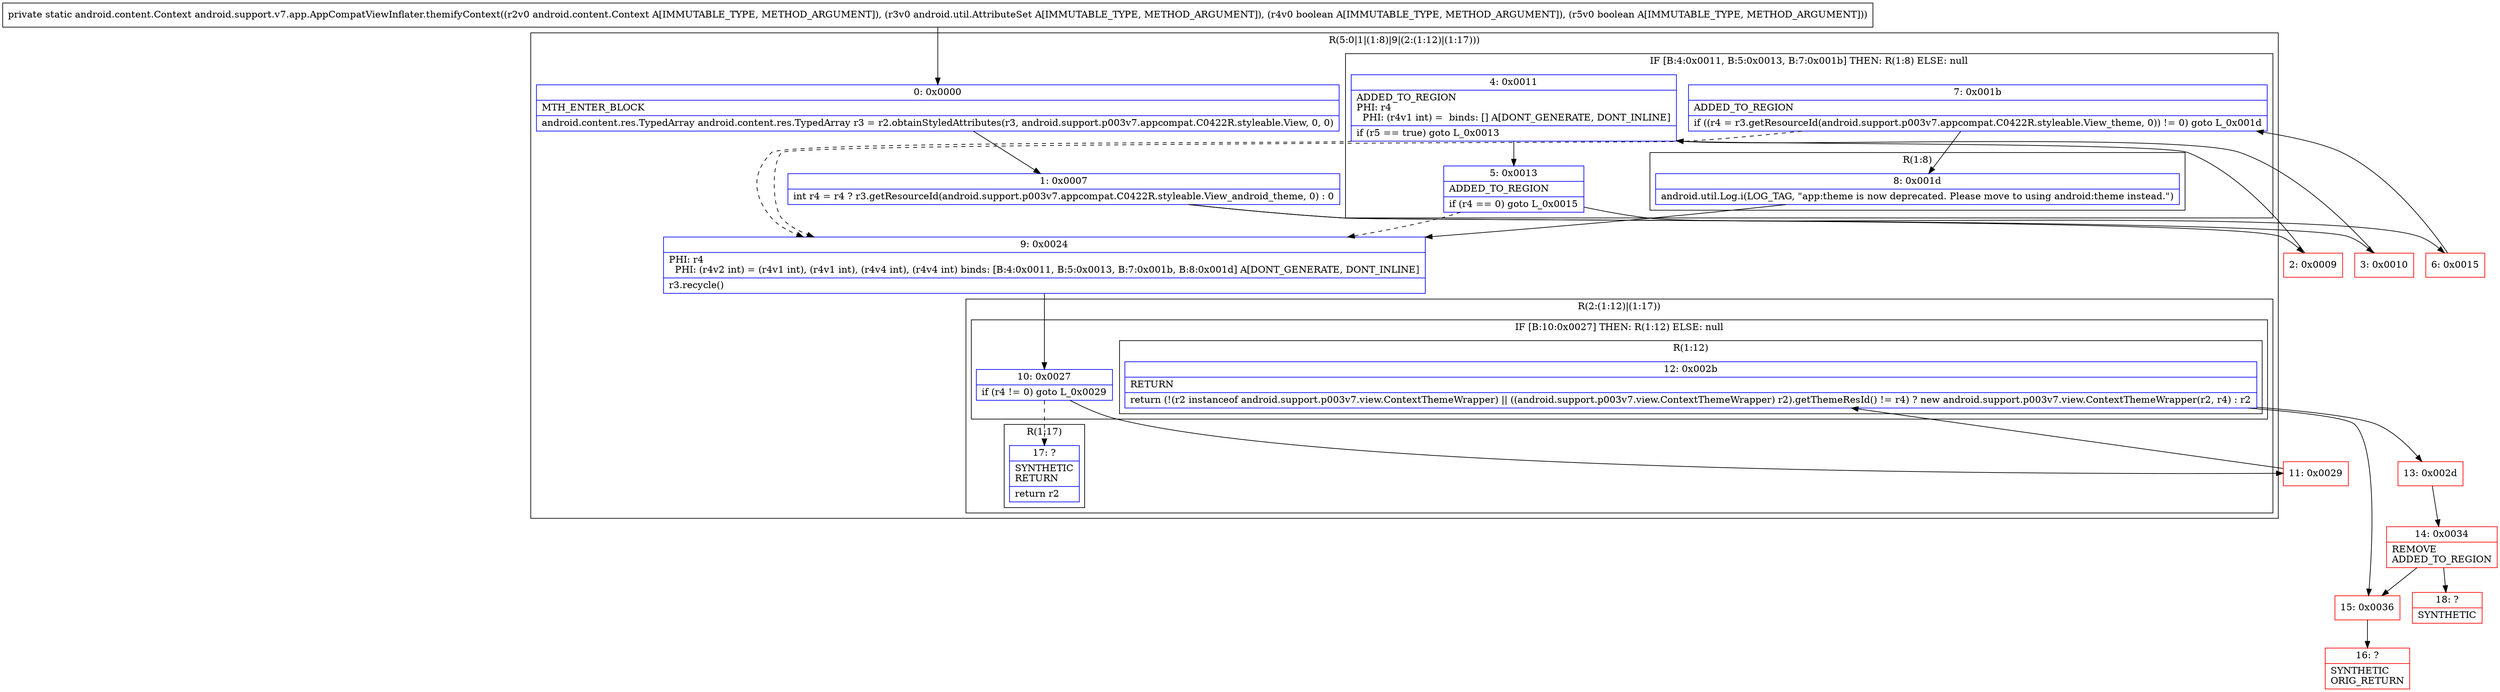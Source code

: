 digraph "CFG forandroid.support.v7.app.AppCompatViewInflater.themifyContext(Landroid\/content\/Context;Landroid\/util\/AttributeSet;ZZ)Landroid\/content\/Context;" {
subgraph cluster_Region_386946203 {
label = "R(5:0|1|(1:8)|9|(2:(1:12)|(1:17)))";
node [shape=record,color=blue];
Node_0 [shape=record,label="{0\:\ 0x0000|MTH_ENTER_BLOCK\l|android.content.res.TypedArray android.content.res.TypedArray r3 = r2.obtainStyledAttributes(r3, android.support.p003v7.appcompat.C0422R.styleable.View, 0, 0)\l}"];
Node_1 [shape=record,label="{1\:\ 0x0007|int r4 = r4 ? r3.getResourceId(android.support.p003v7.appcompat.C0422R.styleable.View_android_theme, 0) : 0\l}"];
subgraph cluster_IfRegion_1726366876 {
label = "IF [B:4:0x0011, B:5:0x0013, B:7:0x001b] THEN: R(1:8) ELSE: null";
node [shape=record,color=blue];
Node_4 [shape=record,label="{4\:\ 0x0011|ADDED_TO_REGION\lPHI: r4 \l  PHI: (r4v1 int) =  binds: [] A[DONT_GENERATE, DONT_INLINE]\l|if (r5 == true) goto L_0x0013\l}"];
Node_5 [shape=record,label="{5\:\ 0x0013|ADDED_TO_REGION\l|if (r4 == 0) goto L_0x0015\l}"];
Node_7 [shape=record,label="{7\:\ 0x001b|ADDED_TO_REGION\l|if ((r4 = r3.getResourceId(android.support.p003v7.appcompat.C0422R.styleable.View_theme, 0)) != 0) goto L_0x001d\l}"];
subgraph cluster_Region_1097321447 {
label = "R(1:8)";
node [shape=record,color=blue];
Node_8 [shape=record,label="{8\:\ 0x001d|android.util.Log.i(LOG_TAG, \"app:theme is now deprecated. Please move to using android:theme instead.\")\l}"];
}
}
Node_9 [shape=record,label="{9\:\ 0x0024|PHI: r4 \l  PHI: (r4v2 int) = (r4v1 int), (r4v1 int), (r4v4 int), (r4v4 int) binds: [B:4:0x0011, B:5:0x0013, B:7:0x001b, B:8:0x001d] A[DONT_GENERATE, DONT_INLINE]\l|r3.recycle()\l}"];
subgraph cluster_Region_1480517623 {
label = "R(2:(1:12)|(1:17))";
node [shape=record,color=blue];
subgraph cluster_IfRegion_1837626088 {
label = "IF [B:10:0x0027] THEN: R(1:12) ELSE: null";
node [shape=record,color=blue];
Node_10 [shape=record,label="{10\:\ 0x0027|if (r4 != 0) goto L_0x0029\l}"];
subgraph cluster_Region_98866171 {
label = "R(1:12)";
node [shape=record,color=blue];
Node_12 [shape=record,label="{12\:\ 0x002b|RETURN\l|return (!(r2 instanceof android.support.p003v7.view.ContextThemeWrapper) \|\| ((android.support.p003v7.view.ContextThemeWrapper) r2).getThemeResId() != r4) ? new android.support.p003v7.view.ContextThemeWrapper(r2, r4) : r2\l}"];
}
}
subgraph cluster_Region_1716737859 {
label = "R(1:17)";
node [shape=record,color=blue];
Node_17 [shape=record,label="{17\:\ ?|SYNTHETIC\lRETURN\l|return r2\l}"];
}
}
}
Node_2 [shape=record,color=red,label="{2\:\ 0x0009}"];
Node_3 [shape=record,color=red,label="{3\:\ 0x0010}"];
Node_6 [shape=record,color=red,label="{6\:\ 0x0015}"];
Node_11 [shape=record,color=red,label="{11\:\ 0x0029}"];
Node_13 [shape=record,color=red,label="{13\:\ 0x002d}"];
Node_14 [shape=record,color=red,label="{14\:\ 0x0034|REMOVE\lADDED_TO_REGION\l}"];
Node_15 [shape=record,color=red,label="{15\:\ 0x0036}"];
Node_16 [shape=record,color=red,label="{16\:\ ?|SYNTHETIC\lORIG_RETURN\l}"];
Node_18 [shape=record,color=red,label="{18\:\ ?|SYNTHETIC\l}"];
MethodNode[shape=record,label="{private static android.content.Context android.support.v7.app.AppCompatViewInflater.themifyContext((r2v0 android.content.Context A[IMMUTABLE_TYPE, METHOD_ARGUMENT]), (r3v0 android.util.AttributeSet A[IMMUTABLE_TYPE, METHOD_ARGUMENT]), (r4v0 boolean A[IMMUTABLE_TYPE, METHOD_ARGUMENT]), (r5v0 boolean A[IMMUTABLE_TYPE, METHOD_ARGUMENT])) }"];
MethodNode -> Node_0;
Node_0 -> Node_1;
Node_1 -> Node_2;
Node_1 -> Node_3;
Node_4 -> Node_5;
Node_4 -> Node_9[style=dashed];
Node_5 -> Node_6;
Node_5 -> Node_9[style=dashed];
Node_7 -> Node_8;
Node_7 -> Node_9[style=dashed];
Node_8 -> Node_9;
Node_9 -> Node_10;
Node_10 -> Node_11;
Node_10 -> Node_17[style=dashed];
Node_12 -> Node_13;
Node_12 -> Node_15;
Node_2 -> Node_4;
Node_3 -> Node_4;
Node_6 -> Node_7;
Node_11 -> Node_12;
Node_13 -> Node_14;
Node_14 -> Node_15;
Node_14 -> Node_18;
Node_15 -> Node_16;
}

